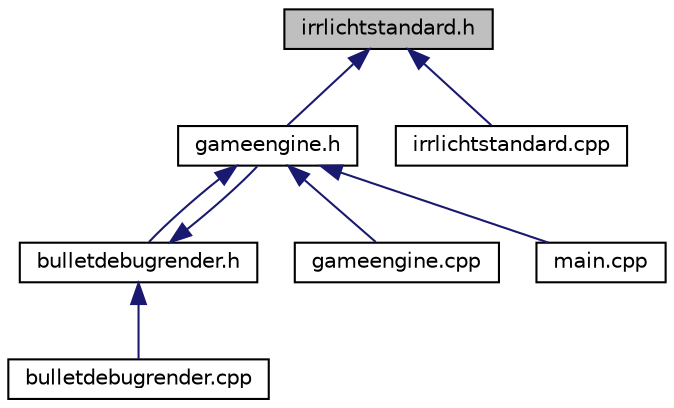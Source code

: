 digraph "irrlichtstandard.h"
{
  edge [fontname="Helvetica",fontsize="10",labelfontname="Helvetica",labelfontsize="10"];
  node [fontname="Helvetica",fontsize="10",shape=record];
  Node1 [label="irrlichtstandard.h",height=0.2,width=0.4,color="black", fillcolor="grey75", style="filled", fontcolor="black"];
  Node1 -> Node2 [dir="back",color="midnightblue",fontsize="10",style="solid",fontname="Helvetica"];
  Node2 [label="gameengine.h",height=0.2,width=0.4,color="black", fillcolor="white", style="filled",URL="$gameengine_8h.html"];
  Node2 -> Node3 [dir="back",color="midnightblue",fontsize="10",style="solid",fontname="Helvetica"];
  Node3 [label="bulletdebugrender.h",height=0.2,width=0.4,color="black", fillcolor="white", style="filled",URL="$bulletdebugrender_8h.html"];
  Node3 -> Node4 [dir="back",color="midnightblue",fontsize="10",style="solid",fontname="Helvetica"];
  Node4 [label="bulletdebugrender.cpp",height=0.2,width=0.4,color="black", fillcolor="white", style="filled",URL="$bulletdebugrender_8cpp.html"];
  Node3 -> Node2 [dir="back",color="midnightblue",fontsize="10",style="solid",fontname="Helvetica"];
  Node2 -> Node5 [dir="back",color="midnightblue",fontsize="10",style="solid",fontname="Helvetica"];
  Node5 [label="gameengine.cpp",height=0.2,width=0.4,color="black", fillcolor="white", style="filled",URL="$gameengine_8cpp.html"];
  Node2 -> Node6 [dir="back",color="midnightblue",fontsize="10",style="solid",fontname="Helvetica"];
  Node6 [label="main.cpp",height=0.2,width=0.4,color="black", fillcolor="white", style="filled",URL="$main_8cpp.html"];
  Node1 -> Node7 [dir="back",color="midnightblue",fontsize="10",style="solid",fontname="Helvetica"];
  Node7 [label="irrlichtstandard.cpp",height=0.2,width=0.4,color="black", fillcolor="white", style="filled",URL="$irrlichtstandard_8cpp.html"];
}
